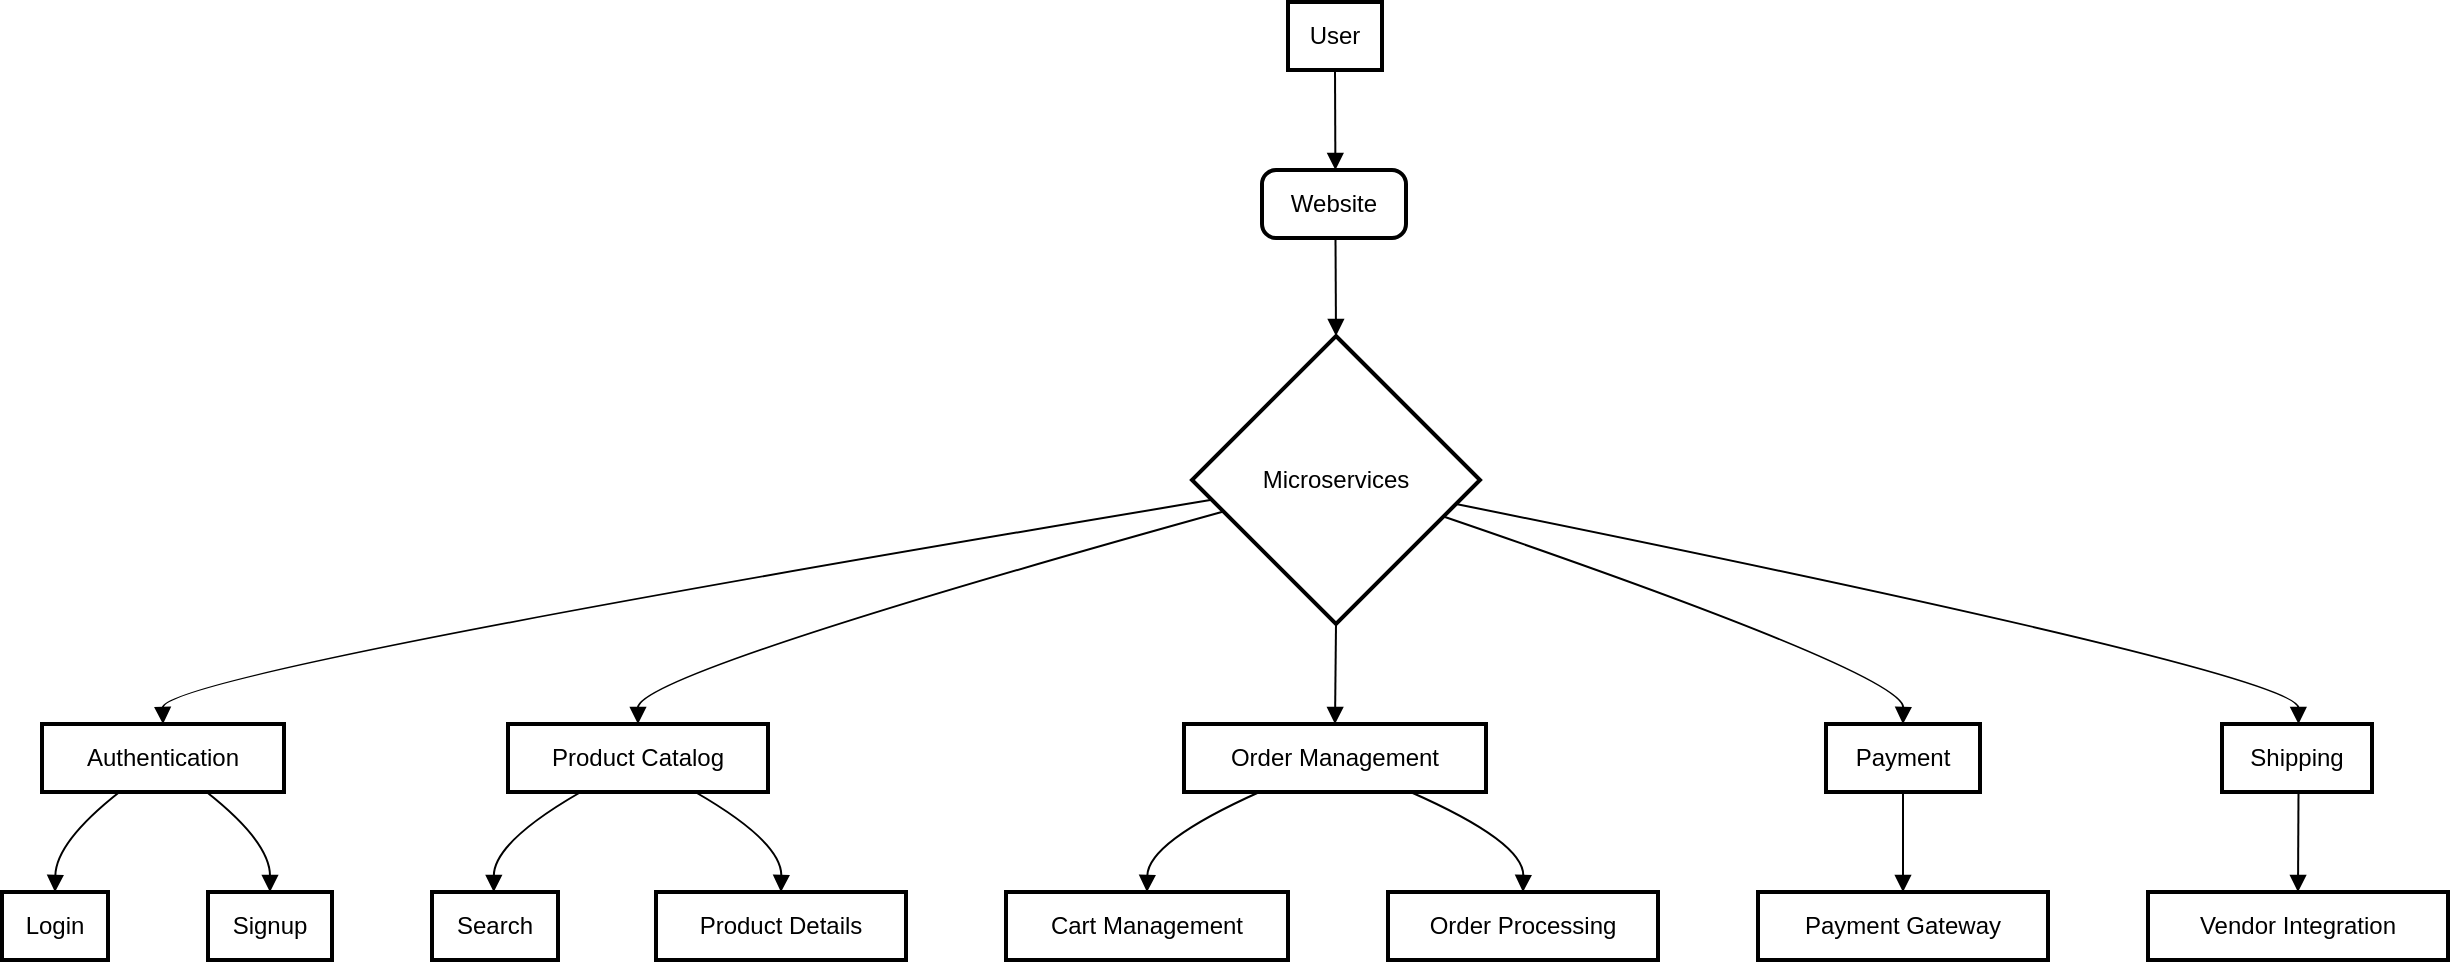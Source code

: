 <mxfile version="24.7.7">
  <diagram name="Page-1" id="QPgFEaH8SVTBx-KdaqYp">
    <mxGraphModel>
      <root>
        <mxCell id="0" />
        <mxCell id="1" parent="0" />
        <mxCell id="2" value="User" style="whiteSpace=wrap;strokeWidth=2;" vertex="1" parent="1">
          <mxGeometry x="643" width="47" height="34" as="geometry" />
        </mxCell>
        <mxCell id="3" value="Website" style="rounded=1;absoluteArcSize=1;arcSize=14;whiteSpace=wrap;strokeWidth=2;" vertex="1" parent="1">
          <mxGeometry x="630" y="84" width="72" height="34" as="geometry" />
        </mxCell>
        <mxCell id="4" value="Microservices" style="rhombus;strokeWidth=2;whiteSpace=wrap;" vertex="1" parent="1">
          <mxGeometry x="595" y="167" width="144" height="144" as="geometry" />
        </mxCell>
        <mxCell id="5" value="Authentication" style="whiteSpace=wrap;strokeWidth=2;" vertex="1" parent="1">
          <mxGeometry x="20" y="361" width="121" height="34" as="geometry" />
        </mxCell>
        <mxCell id="6" value="Product Catalog" style="whiteSpace=wrap;strokeWidth=2;" vertex="1" parent="1">
          <mxGeometry x="253" y="361" width="130" height="34" as="geometry" />
        </mxCell>
        <mxCell id="7" value="Order Management" style="whiteSpace=wrap;strokeWidth=2;" vertex="1" parent="1">
          <mxGeometry x="591" y="361" width="151" height="34" as="geometry" />
        </mxCell>
        <mxCell id="8" value="Payment" style="whiteSpace=wrap;strokeWidth=2;" vertex="1" parent="1">
          <mxGeometry x="912" y="361" width="77" height="34" as="geometry" />
        </mxCell>
        <mxCell id="9" value="Shipping" style="whiteSpace=wrap;strokeWidth=2;" vertex="1" parent="1">
          <mxGeometry x="1110" y="361" width="75" height="34" as="geometry" />
        </mxCell>
        <mxCell id="10" value="Login" style="whiteSpace=wrap;strokeWidth=2;" vertex="1" parent="1">
          <mxGeometry y="445" width="53" height="34" as="geometry" />
        </mxCell>
        <mxCell id="11" value="Signup" style="whiteSpace=wrap;strokeWidth=2;" vertex="1" parent="1">
          <mxGeometry x="103" y="445" width="62" height="34" as="geometry" />
        </mxCell>
        <mxCell id="12" value="Search" style="whiteSpace=wrap;strokeWidth=2;" vertex="1" parent="1">
          <mxGeometry x="215" y="445" width="63" height="34" as="geometry" />
        </mxCell>
        <mxCell id="13" value="Product Details" style="whiteSpace=wrap;strokeWidth=2;" vertex="1" parent="1">
          <mxGeometry x="327" y="445" width="125" height="34" as="geometry" />
        </mxCell>
        <mxCell id="14" value="Cart Management" style="whiteSpace=wrap;strokeWidth=2;" vertex="1" parent="1">
          <mxGeometry x="502" y="445" width="141" height="34" as="geometry" />
        </mxCell>
        <mxCell id="15" value="Order Processing" style="whiteSpace=wrap;strokeWidth=2;" vertex="1" parent="1">
          <mxGeometry x="693" y="445" width="135" height="34" as="geometry" />
        </mxCell>
        <mxCell id="16" value="Payment Gateway" style="whiteSpace=wrap;strokeWidth=2;" vertex="1" parent="1">
          <mxGeometry x="878" y="445" width="145" height="34" as="geometry" />
        </mxCell>
        <mxCell id="17" value="Vendor Integration" style="whiteSpace=wrap;strokeWidth=2;" vertex="1" parent="1">
          <mxGeometry x="1073" y="445" width="150" height="34" as="geometry" />
        </mxCell>
        <mxCell id="18" value="" style="curved=1;startArrow=none;endArrow=block;exitX=0.5;exitY=0.99;entryX=0.51;entryY=-0.01;" edge="1" parent="1" source="2" target="3">
          <mxGeometry relative="1" as="geometry">
            <Array as="points" />
          </mxGeometry>
        </mxCell>
        <mxCell id="19" value="" style="curved=1;startArrow=none;endArrow=block;exitX=0.51;exitY=0.98;entryX=0.5;entryY=0;" edge="1" parent="1" source="3" target="4">
          <mxGeometry relative="1" as="geometry">
            <Array as="points" />
          </mxGeometry>
        </mxCell>
        <mxCell id="20" value="" style="curved=1;startArrow=none;endArrow=block;exitX=0;exitY=0.58;entryX=0.5;entryY=0.01;" edge="1" parent="1" source="4" target="5">
          <mxGeometry relative="1" as="geometry">
            <Array as="points">
              <mxPoint x="80" y="336" />
            </Array>
          </mxGeometry>
        </mxCell>
        <mxCell id="21" value="" style="curved=1;startArrow=none;endArrow=block;exitX=0;exitY=0.64;entryX=0.5;entryY=0.01;" edge="1" parent="1" source="4" target="6">
          <mxGeometry relative="1" as="geometry">
            <Array as="points">
              <mxPoint x="318" y="336" />
            </Array>
          </mxGeometry>
        </mxCell>
        <mxCell id="22" value="" style="curved=1;startArrow=none;endArrow=block;exitX=0.5;exitY=1;entryX=0.5;entryY=0.01;" edge="1" parent="1" source="4" target="7">
          <mxGeometry relative="1" as="geometry">
            <Array as="points" />
          </mxGeometry>
        </mxCell>
        <mxCell id="23" value="" style="curved=1;startArrow=none;endArrow=block;exitX=1;exitY=0.67;entryX=0.5;entryY=0.01;" edge="1" parent="1" source="4" target="8">
          <mxGeometry relative="1" as="geometry">
            <Array as="points">
              <mxPoint x="951" y="336" />
            </Array>
          </mxGeometry>
        </mxCell>
        <mxCell id="24" value="" style="curved=1;startArrow=none;endArrow=block;exitX=1;exitY=0.6;entryX=0.51;entryY=0.01;" edge="1" parent="1" source="4" target="9">
          <mxGeometry relative="1" as="geometry">
            <Array as="points">
              <mxPoint x="1148" y="336" />
            </Array>
          </mxGeometry>
        </mxCell>
        <mxCell id="25" value="" style="curved=1;startArrow=none;endArrow=block;exitX=0.32;exitY=1;entryX=0.5;entryY=0;" edge="1" parent="1" source="5" target="10">
          <mxGeometry relative="1" as="geometry">
            <Array as="points">
              <mxPoint x="27" y="420" />
            </Array>
          </mxGeometry>
        </mxCell>
        <mxCell id="26" value="" style="curved=1;startArrow=none;endArrow=block;exitX=0.68;exitY=1;entryX=0.5;entryY=0;" edge="1" parent="1" source="5" target="11">
          <mxGeometry relative="1" as="geometry">
            <Array as="points">
              <mxPoint x="134" y="420" />
            </Array>
          </mxGeometry>
        </mxCell>
        <mxCell id="27" value="" style="curved=1;startArrow=none;endArrow=block;exitX=0.28;exitY=1;entryX=0.49;entryY=0;" edge="1" parent="1" source="6" target="12">
          <mxGeometry relative="1" as="geometry">
            <Array as="points">
              <mxPoint x="246" y="420" />
            </Array>
          </mxGeometry>
        </mxCell>
        <mxCell id="28" value="" style="curved=1;startArrow=none;endArrow=block;exitX=0.72;exitY=1;entryX=0.5;entryY=0;" edge="1" parent="1" source="6" target="13">
          <mxGeometry relative="1" as="geometry">
            <Array as="points">
              <mxPoint x="390" y="420" />
            </Array>
          </mxGeometry>
        </mxCell>
        <mxCell id="29" value="" style="curved=1;startArrow=none;endArrow=block;exitX=0.25;exitY=1;entryX=0.5;entryY=0;" edge="1" parent="1" source="7" target="14">
          <mxGeometry relative="1" as="geometry">
            <Array as="points">
              <mxPoint x="573" y="420" />
            </Array>
          </mxGeometry>
        </mxCell>
        <mxCell id="30" value="" style="curved=1;startArrow=none;endArrow=block;exitX=0.75;exitY=1;entryX=0.5;entryY=0;" edge="1" parent="1" source="7" target="15">
          <mxGeometry relative="1" as="geometry">
            <Array as="points">
              <mxPoint x="761" y="420" />
            </Array>
          </mxGeometry>
        </mxCell>
        <mxCell id="31" value="" style="curved=1;startArrow=none;endArrow=block;exitX=0.5;exitY=1;entryX=0.5;entryY=0;" edge="1" parent="1" source="8" target="16">
          <mxGeometry relative="1" as="geometry">
            <Array as="points" />
          </mxGeometry>
        </mxCell>
        <mxCell id="32" value="" style="curved=1;startArrow=none;endArrow=block;exitX=0.51;exitY=1;entryX=0.5;entryY=0;" edge="1" parent="1" source="9" target="17">
          <mxGeometry relative="1" as="geometry">
            <Array as="points" />
          </mxGeometry>
        </mxCell>
      </root>
    </mxGraphModel>
  </diagram>
</mxfile>

